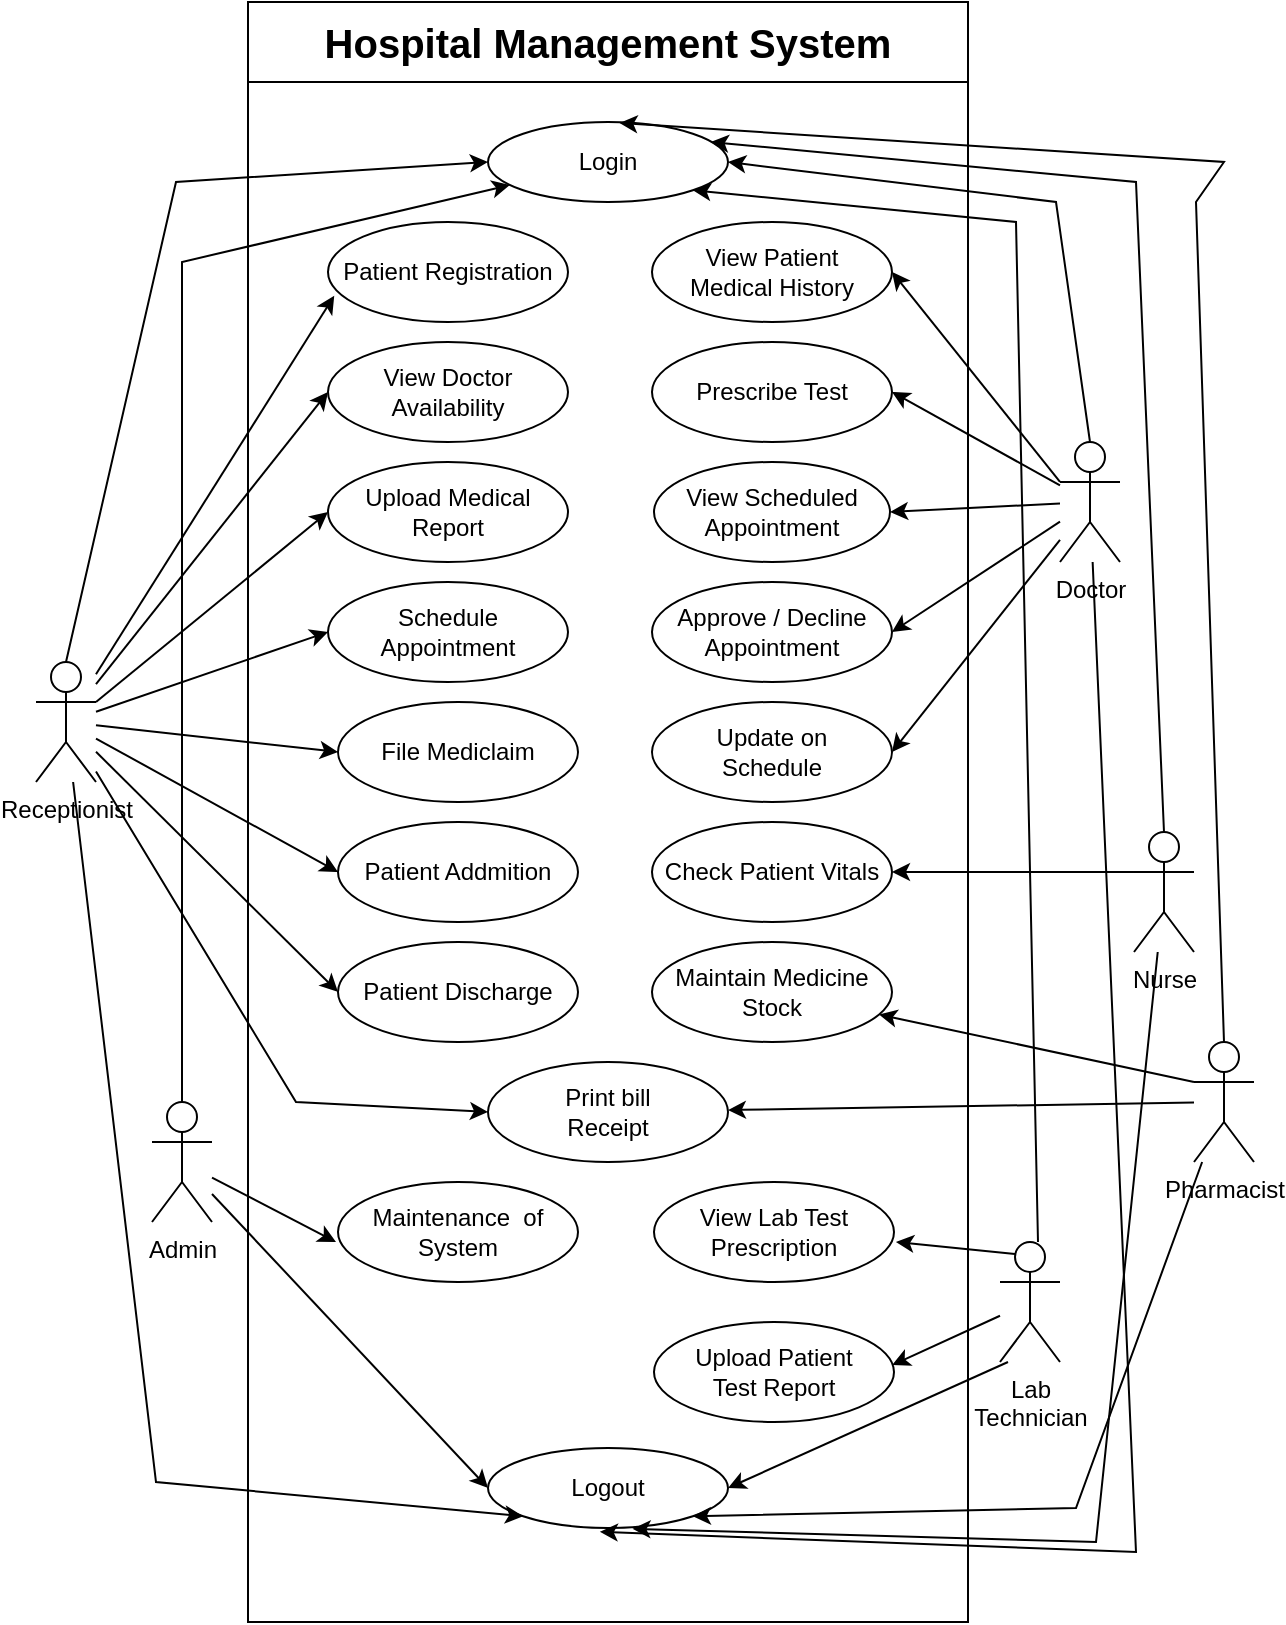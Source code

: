 <mxfile version="24.0.1" type="google">
  <diagram name="Page-1" id="6tQTh-JsW9eSQx05F-0a">
    <mxGraphModel grid="1" page="1" gridSize="10" guides="1" tooltips="1" connect="1" arrows="1" fold="1" pageScale="1" pageWidth="850" pageHeight="1100" math="0" shadow="0">
      <root>
        <mxCell id="0" />
        <mxCell id="1" parent="0" />
        <mxCell id="PzUQUixHB01Sjxtiqrr--1" value="&lt;font style=&quot;font-size: 20px;&quot;&gt;Hospital Management System&lt;/font&gt;" style="swimlane;whiteSpace=wrap;html=1;startSize=40;" vertex="1" parent="1">
          <mxGeometry x="316" y="180" width="360" height="810" as="geometry">
            <mxRectangle x="316" y="190" width="320" height="40" as="alternateBounds" />
          </mxGeometry>
        </mxCell>
        <mxCell id="PzUQUixHB01Sjxtiqrr--2" value="Login" style="ellipse;whiteSpace=wrap;html=1;" vertex="1" parent="PzUQUixHB01Sjxtiqrr--1">
          <mxGeometry x="120" y="60" width="120" height="40" as="geometry" />
        </mxCell>
        <mxCell id="0xjuxr5iaV2dZGzFK_2R-1" value="Patient Registration" style="ellipse;whiteSpace=wrap;html=1;" vertex="1" parent="PzUQUixHB01Sjxtiqrr--1">
          <mxGeometry x="40" y="110" width="120" height="50" as="geometry" />
        </mxCell>
        <mxCell id="0xjuxr5iaV2dZGzFK_2R-3" value="Schedule&lt;br&gt;Appointment" style="ellipse;whiteSpace=wrap;html=1;" vertex="1" parent="PzUQUixHB01Sjxtiqrr--1">
          <mxGeometry x="40" y="290" width="120" height="50" as="geometry" />
        </mxCell>
        <mxCell id="0xjuxr5iaV2dZGzFK_2R-4" value="Upload Medical Report" style="ellipse;whiteSpace=wrap;html=1;" vertex="1" parent="PzUQUixHB01Sjxtiqrr--1">
          <mxGeometry x="40" y="230" width="120" height="50" as="geometry" />
        </mxCell>
        <mxCell id="0xjuxr5iaV2dZGzFK_2R-5" value="View Doctor Availability" style="ellipse;whiteSpace=wrap;html=1;" vertex="1" parent="PzUQUixHB01Sjxtiqrr--1">
          <mxGeometry x="40" y="170" width="120" height="50" as="geometry" />
        </mxCell>
        <mxCell id="0xjuxr5iaV2dZGzFK_2R-6" value="File Mediclaim" style="ellipse;whiteSpace=wrap;html=1;" vertex="1" parent="PzUQUixHB01Sjxtiqrr--1">
          <mxGeometry x="45" y="350" width="120" height="50" as="geometry" />
        </mxCell>
        <mxCell id="0xjuxr5iaV2dZGzFK_2R-7" value="Patient Addmition" style="ellipse;whiteSpace=wrap;html=1;" vertex="1" parent="PzUQUixHB01Sjxtiqrr--1">
          <mxGeometry x="45" y="410" width="120" height="50" as="geometry" />
        </mxCell>
        <mxCell id="0xjuxr5iaV2dZGzFK_2R-8" value="Patient Discharge" style="ellipse;whiteSpace=wrap;html=1;" vertex="1" parent="PzUQUixHB01Sjxtiqrr--1">
          <mxGeometry x="45" y="470" width="120" height="50" as="geometry" />
        </mxCell>
        <mxCell id="0xjuxr5iaV2dZGzFK_2R-10" value="Logout" style="ellipse;whiteSpace=wrap;html=1;" vertex="1" parent="PzUQUixHB01Sjxtiqrr--1">
          <mxGeometry x="120" y="723" width="120" height="40" as="geometry" />
        </mxCell>
        <mxCell id="0xjuxr5iaV2dZGzFK_2R-13" value="View Scheduled&lt;br style=&quot;border-color: var(--border-color);&quot;&gt;Appointment" style="ellipse;whiteSpace=wrap;html=1;" vertex="1" parent="PzUQUixHB01Sjxtiqrr--1">
          <mxGeometry x="203" y="230" width="118" height="50" as="geometry" />
        </mxCell>
        <mxCell id="0xjuxr5iaV2dZGzFK_2R-14" value="Approve / Decline&lt;br&gt;Appointment" style="ellipse;whiteSpace=wrap;html=1;" vertex="1" parent="PzUQUixHB01Sjxtiqrr--1">
          <mxGeometry x="202" y="290" width="120" height="50" as="geometry" />
        </mxCell>
        <mxCell id="0xjuxr5iaV2dZGzFK_2R-15" value="Update on&lt;br&gt;Schedule" style="ellipse;whiteSpace=wrap;html=1;" vertex="1" parent="PzUQUixHB01Sjxtiqrr--1">
          <mxGeometry x="202" y="350" width="120" height="50" as="geometry" />
        </mxCell>
        <mxCell id="0xjuxr5iaV2dZGzFK_2R-17" value="Check Patient Vitals" style="ellipse;whiteSpace=wrap;html=1;" vertex="1" parent="PzUQUixHB01Sjxtiqrr--1">
          <mxGeometry x="202" y="410" width="120" height="50" as="geometry" />
        </mxCell>
        <mxCell id="0xjuxr5iaV2dZGzFK_2R-12" value="Prescribe Test" style="ellipse;whiteSpace=wrap;html=1;" vertex="1" parent="PzUQUixHB01Sjxtiqrr--1">
          <mxGeometry x="202" y="170" width="120" height="50" as="geometry" />
        </mxCell>
        <mxCell id="0xjuxr5iaV2dZGzFK_2R-21" value="View Patient&lt;br&gt;Medical History" style="ellipse;whiteSpace=wrap;html=1;" vertex="1" parent="PzUQUixHB01Sjxtiqrr--1">
          <mxGeometry x="202" y="110" width="120" height="50" as="geometry" />
        </mxCell>
        <mxCell id="0xjuxr5iaV2dZGzFK_2R-23" value="Print bill&lt;br&gt;Receipt" style="ellipse;whiteSpace=wrap;html=1;" vertex="1" parent="PzUQUixHB01Sjxtiqrr--1">
          <mxGeometry x="120" y="530" width="120" height="50" as="geometry" />
        </mxCell>
        <mxCell id="0xjuxr5iaV2dZGzFK_2R-25" value="Maintenance&amp;nbsp;&amp;nbsp;of System" style="ellipse;whiteSpace=wrap;html=1;" vertex="1" parent="PzUQUixHB01Sjxtiqrr--1">
          <mxGeometry x="45" y="590" width="120" height="50" as="geometry" />
        </mxCell>
        <mxCell id="0xjuxr5iaV2dZGzFK_2R-22" value="Maintain Medicine Stock" style="ellipse;whiteSpace=wrap;html=1;" vertex="1" parent="PzUQUixHB01Sjxtiqrr--1">
          <mxGeometry x="202" y="470" width="120" height="50" as="geometry" />
        </mxCell>
        <mxCell id="0xjuxr5iaV2dZGzFK_2R-19" value="Upload Patient&lt;br&gt;Test Report" style="ellipse;whiteSpace=wrap;html=1;" vertex="1" parent="PzUQUixHB01Sjxtiqrr--1">
          <mxGeometry x="203" y="660" width="120" height="50" as="geometry" />
        </mxCell>
        <mxCell id="PzUQUixHB01Sjxtiqrr--3" value="Receptionist" style="shape=umlActor;verticalLabelPosition=bottom;verticalAlign=top;html=1;outlineConnect=0;" vertex="1" parent="1">
          <mxGeometry x="210" y="510" width="30" height="60" as="geometry" />
        </mxCell>
        <mxCell id="PzUQUixHB01Sjxtiqrr--5" value="Doctor" style="shape=umlActor;verticalLabelPosition=bottom;verticalAlign=top;html=1;outlineConnect=0;" vertex="1" parent="1">
          <mxGeometry x="722" y="400" width="30" height="60" as="geometry" />
        </mxCell>
        <mxCell id="PzUQUixHB01Sjxtiqrr--9" value="Nurse" style="shape=umlActor;verticalLabelPosition=bottom;verticalAlign=top;html=1;outlineConnect=0;" vertex="1" parent="1">
          <mxGeometry x="759" y="595" width="30" height="60" as="geometry" />
        </mxCell>
        <mxCell id="0xjuxr5iaV2dZGzFK_2R-2" value="" style="endArrow=classic;html=1;rounded=0;entryX=0.026;entryY=0.738;entryDx=0;entryDy=0;entryPerimeter=0;" edge="1" parent="1" source="PzUQUixHB01Sjxtiqrr--3" target="0xjuxr5iaV2dZGzFK_2R-1">
          <mxGeometry width="50" height="50" relative="1" as="geometry">
            <mxPoint x="380" y="360" as="sourcePoint" />
            <mxPoint x="430" y="310" as="targetPoint" />
          </mxGeometry>
        </mxCell>
        <mxCell id="0xjuxr5iaV2dZGzFK_2R-27" value="Admin" style="shape=umlActor;verticalLabelPosition=bottom;verticalAlign=top;html=1;outlineConnect=0;" vertex="1" parent="1">
          <mxGeometry x="268" y="730" width="30" height="60" as="geometry" />
        </mxCell>
        <mxCell id="0xjuxr5iaV2dZGzFK_2R-30" value="" style="endArrow=classic;html=1;rounded=0;" edge="1" parent="1" source="0xjuxr5iaV2dZGzFK_2R-27">
          <mxGeometry width="50" height="50" relative="1" as="geometry">
            <mxPoint x="260" y="770" as="sourcePoint" />
            <mxPoint x="360" y="800" as="targetPoint" />
          </mxGeometry>
        </mxCell>
        <mxCell id="0xjuxr5iaV2dZGzFK_2R-35" value="" style="endArrow=classic;html=1;rounded=0;entryX=0;entryY=0.5;entryDx=0;entryDy=0;" edge="1" parent="1" source="PzUQUixHB01Sjxtiqrr--3" target="0xjuxr5iaV2dZGzFK_2R-6">
          <mxGeometry width="50" height="50" relative="1" as="geometry">
            <mxPoint x="250" y="550" as="sourcePoint" />
            <mxPoint x="360" y="570" as="targetPoint" />
          </mxGeometry>
        </mxCell>
        <mxCell id="0xjuxr5iaV2dZGzFK_2R-36" value="" style="endArrow=classic;html=1;rounded=0;entryX=0;entryY=0.5;entryDx=0;entryDy=0;" edge="1" parent="1" source="PzUQUixHB01Sjxtiqrr--3" target="0xjuxr5iaV2dZGzFK_2R-5">
          <mxGeometry width="50" height="50" relative="1" as="geometry">
            <mxPoint x="220" y="550" as="sourcePoint" />
            <mxPoint x="270" y="500" as="targetPoint" />
          </mxGeometry>
        </mxCell>
        <mxCell id="0xjuxr5iaV2dZGzFK_2R-37" value="" style="endArrow=classic;html=1;rounded=0;entryX=0;entryY=0.5;entryDx=0;entryDy=0;exitX=1;exitY=0.333;exitDx=0;exitDy=0;exitPerimeter=0;" edge="1" parent="1" source="PzUQUixHB01Sjxtiqrr--3" target="0xjuxr5iaV2dZGzFK_2R-4">
          <mxGeometry width="50" height="50" relative="1" as="geometry">
            <mxPoint x="220" y="550" as="sourcePoint" />
            <mxPoint x="350" y="440" as="targetPoint" />
          </mxGeometry>
        </mxCell>
        <mxCell id="0xjuxr5iaV2dZGzFK_2R-38" value="" style="endArrow=classic;html=1;rounded=0;entryX=0;entryY=0.5;entryDx=0;entryDy=0;" edge="1" parent="1" source="PzUQUixHB01Sjxtiqrr--3" target="0xjuxr5iaV2dZGzFK_2R-3">
          <mxGeometry width="50" height="50" relative="1" as="geometry">
            <mxPoint x="290" y="540" as="sourcePoint" />
            <mxPoint x="340" y="510" as="targetPoint" />
          </mxGeometry>
        </mxCell>
        <mxCell id="0xjuxr5iaV2dZGzFK_2R-39" value="" style="endArrow=classic;html=1;rounded=0;entryX=0;entryY=0.5;entryDx=0;entryDy=0;" edge="1" parent="1" source="PzUQUixHB01Sjxtiqrr--3" target="0xjuxr5iaV2dZGzFK_2R-7">
          <mxGeometry width="50" height="50" relative="1" as="geometry">
            <mxPoint x="220" y="550" as="sourcePoint" />
            <mxPoint x="270" y="500" as="targetPoint" />
          </mxGeometry>
        </mxCell>
        <mxCell id="0xjuxr5iaV2dZGzFK_2R-40" value="" style="endArrow=classic;html=1;rounded=0;entryX=0;entryY=0.5;entryDx=0;entryDy=0;" edge="1" parent="1" source="PzUQUixHB01Sjxtiqrr--3" target="0xjuxr5iaV2dZGzFK_2R-8">
          <mxGeometry width="50" height="50" relative="1" as="geometry">
            <mxPoint x="250" y="600" as="sourcePoint" />
            <mxPoint x="270" y="500" as="targetPoint" />
          </mxGeometry>
        </mxCell>
        <mxCell id="0xjuxr5iaV2dZGzFK_2R-43" value="" style="endArrow=classic;html=1;rounded=0;exitX=0;exitY=0.333;exitDx=0;exitDy=0;exitPerimeter=0;" edge="1" parent="1" source="PzUQUixHB01Sjxtiqrr--9" target="0xjuxr5iaV2dZGzFK_2R-17">
          <mxGeometry width="50" height="50" relative="1" as="geometry">
            <mxPoint x="470" y="650" as="sourcePoint" />
            <mxPoint x="640" y="620" as="targetPoint" />
          </mxGeometry>
        </mxCell>
        <mxCell id="0xjuxr5iaV2dZGzFK_2R-44" value="" style="endArrow=classic;html=1;rounded=0;exitX=0.5;exitY=0;exitDx=0;exitDy=0;exitPerimeter=0;entryX=1;entryY=0.5;entryDx=0;entryDy=0;" edge="1" parent="1" source="PzUQUixHB01Sjxtiqrr--5" target="PzUQUixHB01Sjxtiqrr--2">
          <mxGeometry width="50" height="50" relative="1" as="geometry">
            <mxPoint x="710" y="410" as="sourcePoint" />
            <mxPoint x="740" y="270" as="targetPoint" />
            <Array as="points">
              <mxPoint x="720" y="280" />
            </Array>
          </mxGeometry>
        </mxCell>
        <mxCell id="0xjuxr5iaV2dZGzFK_2R-45" value="" style="endArrow=classic;html=1;rounded=0;exitX=0.5;exitY=0;exitDx=0;exitDy=0;exitPerimeter=0;entryX=0;entryY=0.5;entryDx=0;entryDy=0;" edge="1" parent="1" source="PzUQUixHB01Sjxtiqrr--3" target="PzUQUixHB01Sjxtiqrr--2">
          <mxGeometry width="50" height="50" relative="1" as="geometry">
            <mxPoint x="220" y="490" as="sourcePoint" />
            <mxPoint x="330" y="310" as="targetPoint" />
            <Array as="points">
              <mxPoint x="280" y="270" />
            </Array>
          </mxGeometry>
        </mxCell>
        <mxCell id="0xjuxr5iaV2dZGzFK_2R-52" value="" style="endArrow=classic;html=1;rounded=0;exitX=0.5;exitY=0;exitDx=0;exitDy=0;exitPerimeter=0;" edge="1" parent="1" source="0xjuxr5iaV2dZGzFK_2R-27" target="PzUQUixHB01Sjxtiqrr--2">
          <mxGeometry width="50" height="50" relative="1" as="geometry">
            <mxPoint x="390" y="760" as="sourcePoint" />
            <mxPoint x="440" y="270" as="targetPoint" />
            <Array as="points">
              <mxPoint x="283" y="310" />
            </Array>
          </mxGeometry>
        </mxCell>
        <mxCell id="0xjuxr5iaV2dZGzFK_2R-53" value="" style="endArrow=classic;html=1;rounded=0;entryX=0;entryY=0.5;entryDx=0;entryDy=0;" edge="1" parent="1" source="0xjuxr5iaV2dZGzFK_2R-27" target="0xjuxr5iaV2dZGzFK_2R-10">
          <mxGeometry width="50" height="50" relative="1" as="geometry">
            <mxPoint x="390" y="860" as="sourcePoint" />
            <mxPoint x="440" y="810" as="targetPoint" />
          </mxGeometry>
        </mxCell>
        <mxCell id="0xjuxr5iaV2dZGzFK_2R-54" value="" style="endArrow=classic;html=1;rounded=0;entryX=0;entryY=1;entryDx=0;entryDy=0;" edge="1" parent="1" source="PzUQUixHB01Sjxtiqrr--3" target="0xjuxr5iaV2dZGzFK_2R-10">
          <mxGeometry width="50" height="50" relative="1" as="geometry">
            <mxPoint x="390" y="720" as="sourcePoint" />
            <mxPoint x="440" y="670" as="targetPoint" />
            <Array as="points">
              <mxPoint x="270" y="920" />
            </Array>
          </mxGeometry>
        </mxCell>
        <mxCell id="0xjuxr5iaV2dZGzFK_2R-55" value="" style="endArrow=classic;html=1;rounded=0;exitX=0;exitY=1;exitDx=0;exitDy=0;exitPerimeter=0;entryX=1;entryY=0.5;entryDx=0;entryDy=0;" edge="1" parent="1" target="0xjuxr5iaV2dZGzFK_2R-10">
          <mxGeometry width="50" height="50" relative="1" as="geometry">
            <mxPoint x="696" y="860" as="sourcePoint" />
            <mxPoint x="440" y="670" as="targetPoint" />
          </mxGeometry>
        </mxCell>
        <mxCell id="0xjuxr5iaV2dZGzFK_2R-56" value="" style="endArrow=classic;html=1;rounded=0;entryX=1;entryY=1;entryDx=0;entryDy=0;exitX=0.5;exitY=0;exitDx=0;exitDy=0;exitPerimeter=0;" edge="1" parent="1" target="PzUQUixHB01Sjxtiqrr--2">
          <mxGeometry width="50" height="50" relative="1" as="geometry">
            <mxPoint x="711" y="800" as="sourcePoint" />
            <mxPoint x="440" y="670" as="targetPoint" />
            <Array as="points">
              <mxPoint x="700" y="290" />
            </Array>
          </mxGeometry>
        </mxCell>
        <mxCell id="0xjuxr5iaV2dZGzFK_2R-57" value="" style="endArrow=classic;html=1;rounded=0;exitX=0;exitY=0.333;exitDx=0;exitDy=0;exitPerimeter=0;entryX=1;entryY=0.5;entryDx=0;entryDy=0;" edge="1" parent="1" source="PzUQUixHB01Sjxtiqrr--5" target="0xjuxr5iaV2dZGzFK_2R-21">
          <mxGeometry width="50" height="50" relative="1" as="geometry">
            <mxPoint x="520" y="510" as="sourcePoint" />
            <mxPoint x="650" y="330" as="targetPoint" />
          </mxGeometry>
        </mxCell>
        <mxCell id="0xjuxr5iaV2dZGzFK_2R-59" value="" style="endArrow=classic;html=1;rounded=0;entryX=1;entryY=0.5;entryDx=0;entryDy=0;" edge="1" parent="1" source="PzUQUixHB01Sjxtiqrr--5" target="0xjuxr5iaV2dZGzFK_2R-12">
          <mxGeometry width="50" height="50" relative="1" as="geometry">
            <mxPoint x="520" y="510" as="sourcePoint" />
            <mxPoint x="570" y="460" as="targetPoint" />
          </mxGeometry>
        </mxCell>
        <mxCell id="0xjuxr5iaV2dZGzFK_2R-60" value="" style="endArrow=classic;html=1;rounded=0;entryX=1;entryY=0.5;entryDx=0;entryDy=0;" edge="1" parent="1" source="PzUQUixHB01Sjxtiqrr--5" target="0xjuxr5iaV2dZGzFK_2R-13">
          <mxGeometry width="50" height="50" relative="1" as="geometry">
            <mxPoint x="520" y="510" as="sourcePoint" />
            <mxPoint x="570" y="460" as="targetPoint" />
          </mxGeometry>
        </mxCell>
        <mxCell id="0xjuxr5iaV2dZGzFK_2R-61" value="" style="endArrow=classic;html=1;rounded=0;entryX=1;entryY=0.5;entryDx=0;entryDy=0;" edge="1" parent="1" source="PzUQUixHB01Sjxtiqrr--5" target="0xjuxr5iaV2dZGzFK_2R-14">
          <mxGeometry width="50" height="50" relative="1" as="geometry">
            <mxPoint x="520" y="510" as="sourcePoint" />
            <mxPoint x="570" y="460" as="targetPoint" />
          </mxGeometry>
        </mxCell>
        <mxCell id="0xjuxr5iaV2dZGzFK_2R-62" value="" style="endArrow=classic;html=1;rounded=0;entryX=1;entryY=0.5;entryDx=0;entryDy=0;" edge="1" parent="1" source="PzUQUixHB01Sjxtiqrr--5" target="0xjuxr5iaV2dZGzFK_2R-15">
          <mxGeometry width="50" height="50" relative="1" as="geometry">
            <mxPoint x="760" y="520" as="sourcePoint" />
            <mxPoint x="570" y="460" as="targetPoint" />
          </mxGeometry>
        </mxCell>
        <mxCell id="0xjuxr5iaV2dZGzFK_2R-64" value="" style="endArrow=classic;html=1;rounded=0;entryX=1;entryY=1;entryDx=0;entryDy=0;" edge="1" parent="1" target="0xjuxr5iaV2dZGzFK_2R-10">
          <mxGeometry width="50" height="50" relative="1" as="geometry">
            <mxPoint x="793.064" y="760" as="sourcePoint" />
            <mxPoint x="540.004" y="939.814" as="targetPoint" />
            <Array as="points">
              <mxPoint x="730" y="933" />
            </Array>
          </mxGeometry>
        </mxCell>
        <mxCell id="0xjuxr5iaV2dZGzFK_2R-65" value="" style="endArrow=classic;html=1;rounded=0;entryX=0.548;entryY=0.013;entryDx=0;entryDy=0;entryPerimeter=0;" edge="1" parent="1" target="PzUQUixHB01Sjxtiqrr--2">
          <mxGeometry width="50" height="50" relative="1" as="geometry">
            <mxPoint x="804" y="700" as="sourcePoint" />
            <mxPoint x="600" y="240" as="targetPoint" />
            <Array as="points">
              <mxPoint x="790" y="280" />
              <mxPoint x="804" y="260" />
            </Array>
          </mxGeometry>
        </mxCell>
        <mxCell id="0xjuxr5iaV2dZGzFK_2R-66" value="" style="endArrow=classic;html=1;rounded=0;entryX=0.602;entryY=1.01;entryDx=0;entryDy=0;entryPerimeter=0;" edge="1" parent="1" source="PzUQUixHB01Sjxtiqrr--9" target="0xjuxr5iaV2dZGzFK_2R-10">
          <mxGeometry width="50" height="50" relative="1" as="geometry">
            <mxPoint x="780" y="680" as="sourcePoint" />
            <mxPoint x="650" y="760" as="targetPoint" />
            <Array as="points">
              <mxPoint x="740" y="950" />
            </Array>
          </mxGeometry>
        </mxCell>
        <mxCell id="0xjuxr5iaV2dZGzFK_2R-67" value="" style="endArrow=classic;html=1;rounded=0;exitX=0.5;exitY=0;exitDx=0;exitDy=0;exitPerimeter=0;entryX=0.928;entryY=0.25;entryDx=0;entryDy=0;entryPerimeter=0;" edge="1" parent="1" source="PzUQUixHB01Sjxtiqrr--9" target="PzUQUixHB01Sjxtiqrr--2">
          <mxGeometry width="50" height="50" relative="1" as="geometry">
            <mxPoint x="600" y="600" as="sourcePoint" />
            <mxPoint x="550" y="250" as="targetPoint" />
            <Array as="points">
              <mxPoint x="760" y="270" />
            </Array>
          </mxGeometry>
        </mxCell>
        <mxCell id="0xjuxr5iaV2dZGzFK_2R-68" value="" style="endArrow=classic;html=1;rounded=0;entryX=0.466;entryY=1.048;entryDx=0;entryDy=0;entryPerimeter=0;" edge="1" parent="1" source="PzUQUixHB01Sjxtiqrr--5" target="0xjuxr5iaV2dZGzFK_2R-10">
          <mxGeometry width="50" height="50" relative="1" as="geometry">
            <mxPoint x="740" y="480" as="sourcePoint" />
            <mxPoint x="650" y="480" as="targetPoint" />
            <Array as="points">
              <mxPoint x="760" y="955" />
            </Array>
          </mxGeometry>
        </mxCell>
        <mxCell id="0xjuxr5iaV2dZGzFK_2R-71" value="" style="endArrow=classic;html=1;rounded=0;entryX=0;entryY=0.5;entryDx=0;entryDy=0;" edge="1" parent="1" source="PzUQUixHB01Sjxtiqrr--3" target="0xjuxr5iaV2dZGzFK_2R-23">
          <mxGeometry width="50" height="50" relative="1" as="geometry">
            <mxPoint x="425" y="890" as="sourcePoint" />
            <mxPoint x="361" y="735" as="targetPoint" />
            <Array as="points">
              <mxPoint x="340" y="730" />
            </Array>
          </mxGeometry>
        </mxCell>
        <mxCell id="0xjuxr5iaV2dZGzFK_2R-18" value="View Lab Test Prescription" style="ellipse;whiteSpace=wrap;html=1;" vertex="1" parent="1">
          <mxGeometry x="519" y="770" width="120" height="50" as="geometry" />
        </mxCell>
        <mxCell id="qk2QJ5m_Uj9y7jqVhzEp-4" value="Lab&lt;br&gt;Technician" style="shape=umlActor;verticalLabelPosition=bottom;verticalAlign=top;html=1;outlineConnect=0;" vertex="1" parent="1">
          <mxGeometry x="692" y="800" width="30" height="60" as="geometry" />
        </mxCell>
        <mxCell id="qk2QJ5m_Uj9y7jqVhzEp-5" value="Pharmacist" style="shape=umlActor;verticalLabelPosition=bottom;verticalAlign=top;html=1;outlineConnect=0;" vertex="1" parent="1">
          <mxGeometry x="789" y="700" width="30" height="60" as="geometry" />
        </mxCell>
        <mxCell id="qk2QJ5m_Uj9y7jqVhzEp-6" value="" style="endArrow=classic;html=1;rounded=0;exitX=0;exitY=0.333;exitDx=0;exitDy=0;exitPerimeter=0;" edge="1" parent="1" source="qk2QJ5m_Uj9y7jqVhzEp-5" target="0xjuxr5iaV2dZGzFK_2R-22">
          <mxGeometry width="50" height="50" relative="1" as="geometry">
            <mxPoint x="610" y="780" as="sourcePoint" />
            <mxPoint x="660" y="730" as="targetPoint" />
          </mxGeometry>
        </mxCell>
        <mxCell id="qk2QJ5m_Uj9y7jqVhzEp-7" value="" style="endArrow=classic;html=1;rounded=0;" edge="1" parent="1" source="qk2QJ5m_Uj9y7jqVhzEp-5" target="0xjuxr5iaV2dZGzFK_2R-23">
          <mxGeometry width="50" height="50" relative="1" as="geometry">
            <mxPoint x="630" y="760" as="sourcePoint" />
            <mxPoint x="680" y="710" as="targetPoint" />
          </mxGeometry>
        </mxCell>
        <mxCell id="qk2QJ5m_Uj9y7jqVhzEp-8" value="" style="endArrow=classic;html=1;rounded=0;exitX=0.25;exitY=0.1;exitDx=0;exitDy=0;exitPerimeter=0;entryX=1.008;entryY=0.6;entryDx=0;entryDy=0;entryPerimeter=0;" edge="1" parent="1" source="qk2QJ5m_Uj9y7jqVhzEp-4" target="0xjuxr5iaV2dZGzFK_2R-18">
          <mxGeometry width="50" height="50" relative="1" as="geometry">
            <mxPoint x="670" y="780" as="sourcePoint" />
            <mxPoint x="650" y="795" as="targetPoint" />
          </mxGeometry>
        </mxCell>
        <mxCell id="qk2QJ5m_Uj9y7jqVhzEp-9" value="" style="endArrow=classic;html=1;rounded=0;entryX=0.992;entryY=0.431;entryDx=0;entryDy=0;entryPerimeter=0;" edge="1" parent="1" source="qk2QJ5m_Uj9y7jqVhzEp-4" target="0xjuxr5iaV2dZGzFK_2R-19">
          <mxGeometry width="50" height="50" relative="1" as="geometry">
            <mxPoint x="680" y="830" as="sourcePoint" />
            <mxPoint x="730" y="730" as="targetPoint" />
          </mxGeometry>
        </mxCell>
      </root>
    </mxGraphModel>
  </diagram>
</mxfile>
